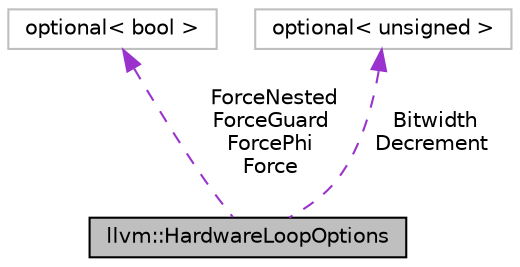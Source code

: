 digraph "llvm::HardwareLoopOptions"
{
 // LATEX_PDF_SIZE
  bgcolor="transparent";
  edge [fontname="Helvetica",fontsize="10",labelfontname="Helvetica",labelfontsize="10"];
  node [fontname="Helvetica",fontsize="10",shape=record];
  Node1 [label="llvm::HardwareLoopOptions",height=0.2,width=0.4,color="black", fillcolor="grey75", style="filled", fontcolor="black",tooltip=" "];
  Node2 -> Node1 [dir="back",color="darkorchid3",fontsize="10",style="dashed",label=" ForceNested\nForceGuard\nForcePhi\nForce" ,fontname="Helvetica"];
  Node2 [label="optional\< bool \>",height=0.2,width=0.4,color="grey75",tooltip=" "];
  Node3 -> Node1 [dir="back",color="darkorchid3",fontsize="10",style="dashed",label=" Bitwidth\nDecrement" ,fontname="Helvetica"];
  Node3 [label="optional\< unsigned \>",height=0.2,width=0.4,color="grey75",tooltip=" "];
}
